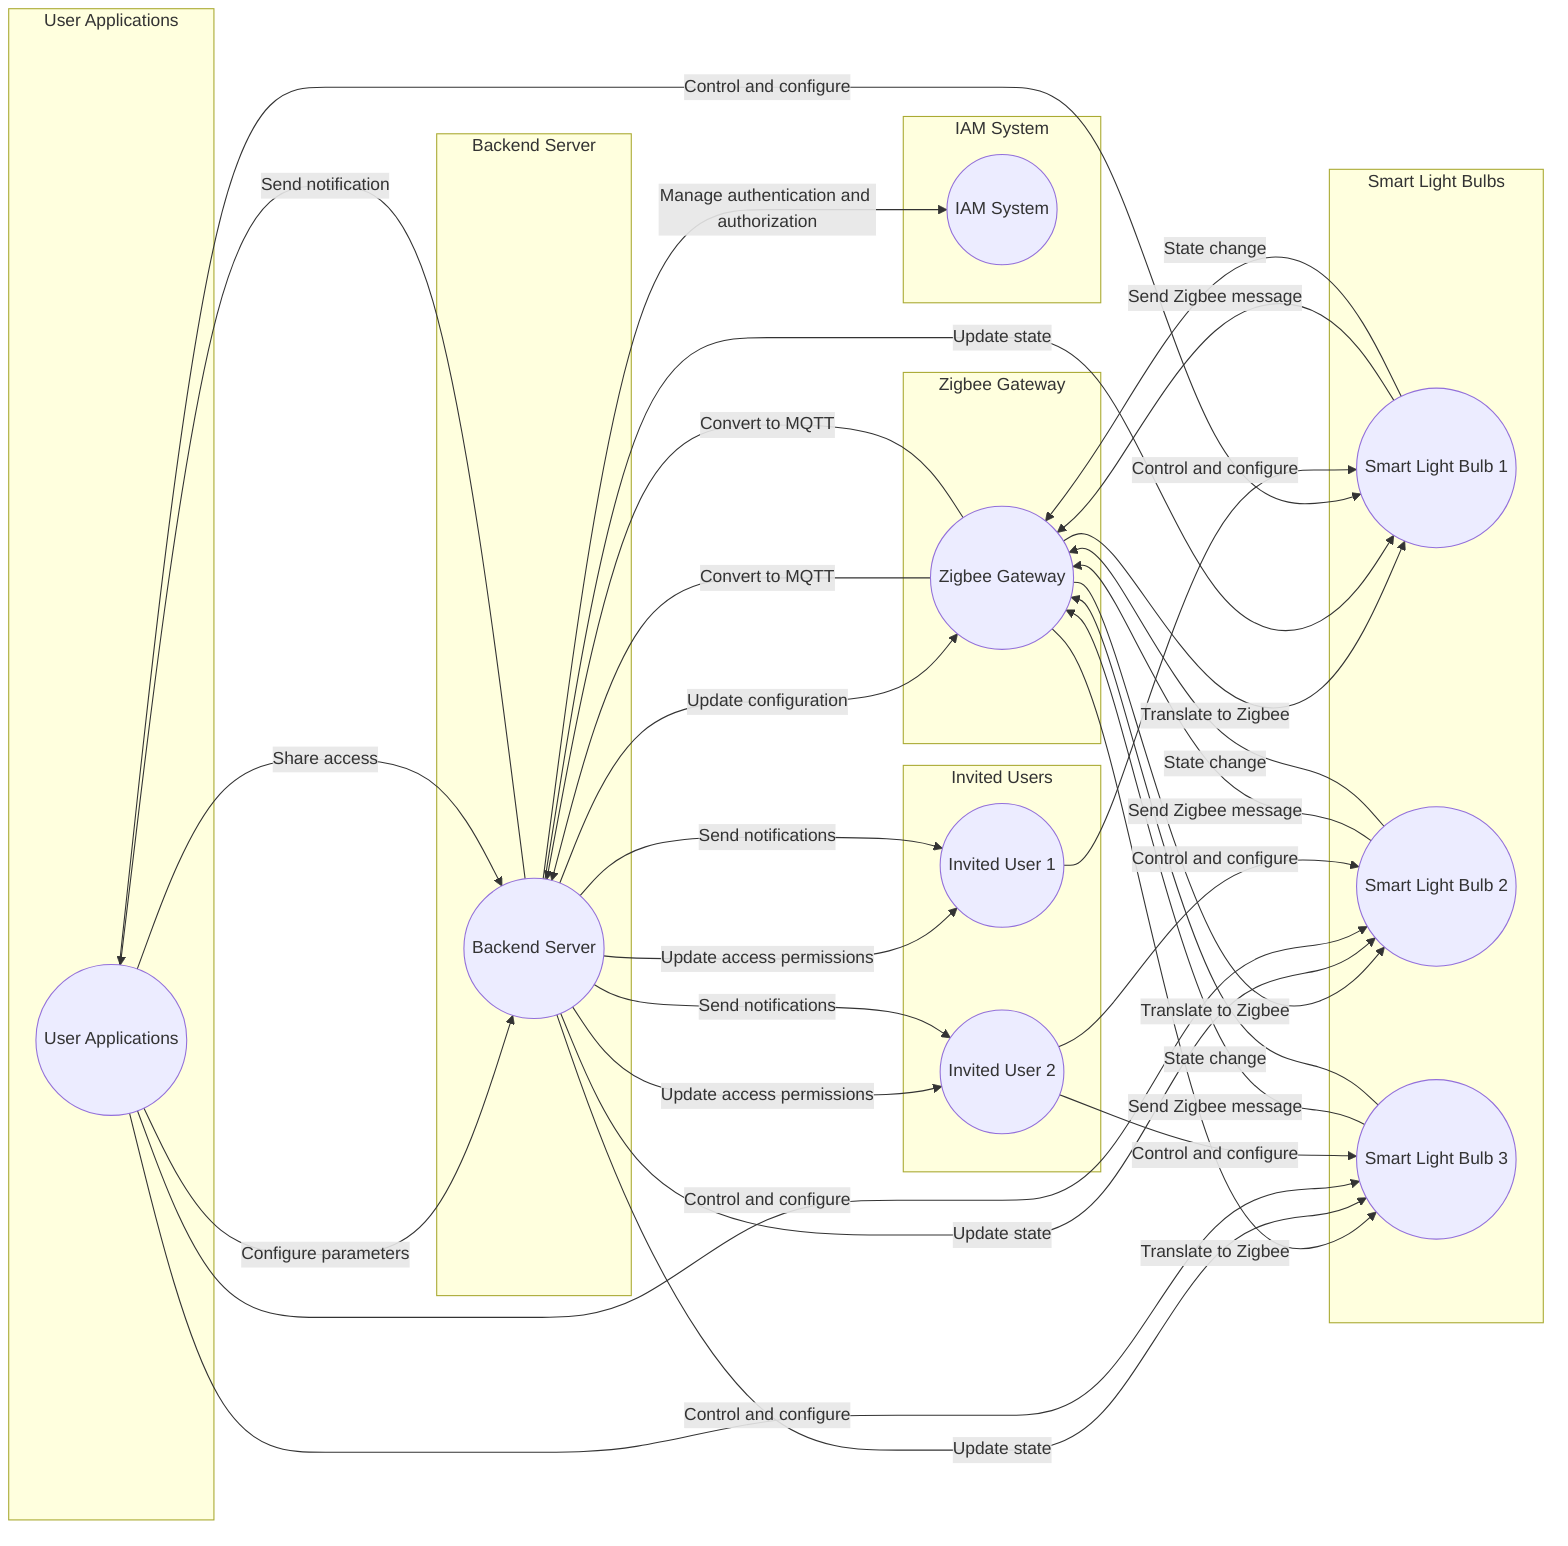 flowchart LR

subgraph User Applications
  UA((User Applications))
end

subgraph Backend Server
  BS((Backend Server))
end

subgraph Zigbee Gateway
  ZG((Zigbee Gateway))
end

subgraph Smart Light Bulbs
  SLB1((Smart Light Bulb 1))
  SLB2((Smart Light Bulb 2))
  SLB3((Smart Light Bulb 3))
end

UA -->|Configure parameters| BS
BS -->|Update configuration| ZG
ZG -->|Translate to Zigbee| SLB1
ZG -->|Translate to Zigbee| SLB2
ZG -->|Translate to Zigbee| SLB3

SLB1 -->|Send Zigbee message| ZG
SLB2 -->|Send Zigbee message| ZG
SLB3 -->|Send Zigbee message| ZG

ZG -->|Convert to MQTT| BS
BS -->|Update state| SLB1
BS -->|Update state| SLB2
BS -->|Update state| SLB3

SLB1 -->|State change| ZG
SLB2 -->|State change| ZG
SLB3 -->|State change| ZG

ZG -->|Convert to MQTT| BS
BS -->|Send notification| UA
UA -->|Control and configure| SLB1
UA -->|Control and configure| SLB2
UA -->|Control and configure| SLB3

subgraph IAM System
  IAM((IAM System))
end

BS -->|Manage authentication and authorization| IAM

subgraph Invited Users
  IU1((Invited User 1))
  IU2((Invited User 2))
end

UA -->|Share access| BS
BS -->|Update access permissions| IU1
BS -->|Update access permissions| IU2
BS -->|Send notifications| IU1
BS -->|Send notifications| IU2
IU1 -->|Control and configure| SLB1
IU2 -->|Control and configure| SLB2
IU2 -->|Control and configure| SLB3